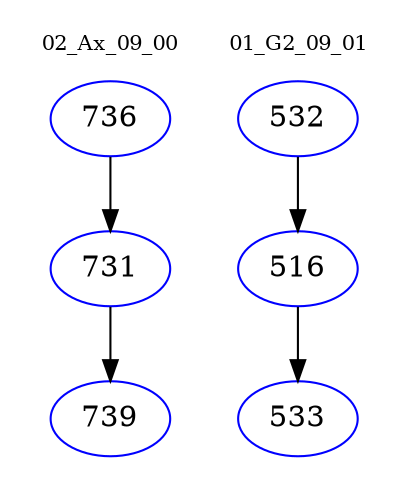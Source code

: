 digraph{
subgraph cluster_0 {
color = white
label = "02_Ax_09_00";
fontsize=10;
T0_736 [label="736", color="blue"]
T0_736 -> T0_731 [color="black"]
T0_731 [label="731", color="blue"]
T0_731 -> T0_739 [color="black"]
T0_739 [label="739", color="blue"]
}
subgraph cluster_1 {
color = white
label = "01_G2_09_01";
fontsize=10;
T1_532 [label="532", color="blue"]
T1_532 -> T1_516 [color="black"]
T1_516 [label="516", color="blue"]
T1_516 -> T1_533 [color="black"]
T1_533 [label="533", color="blue"]
}
}
